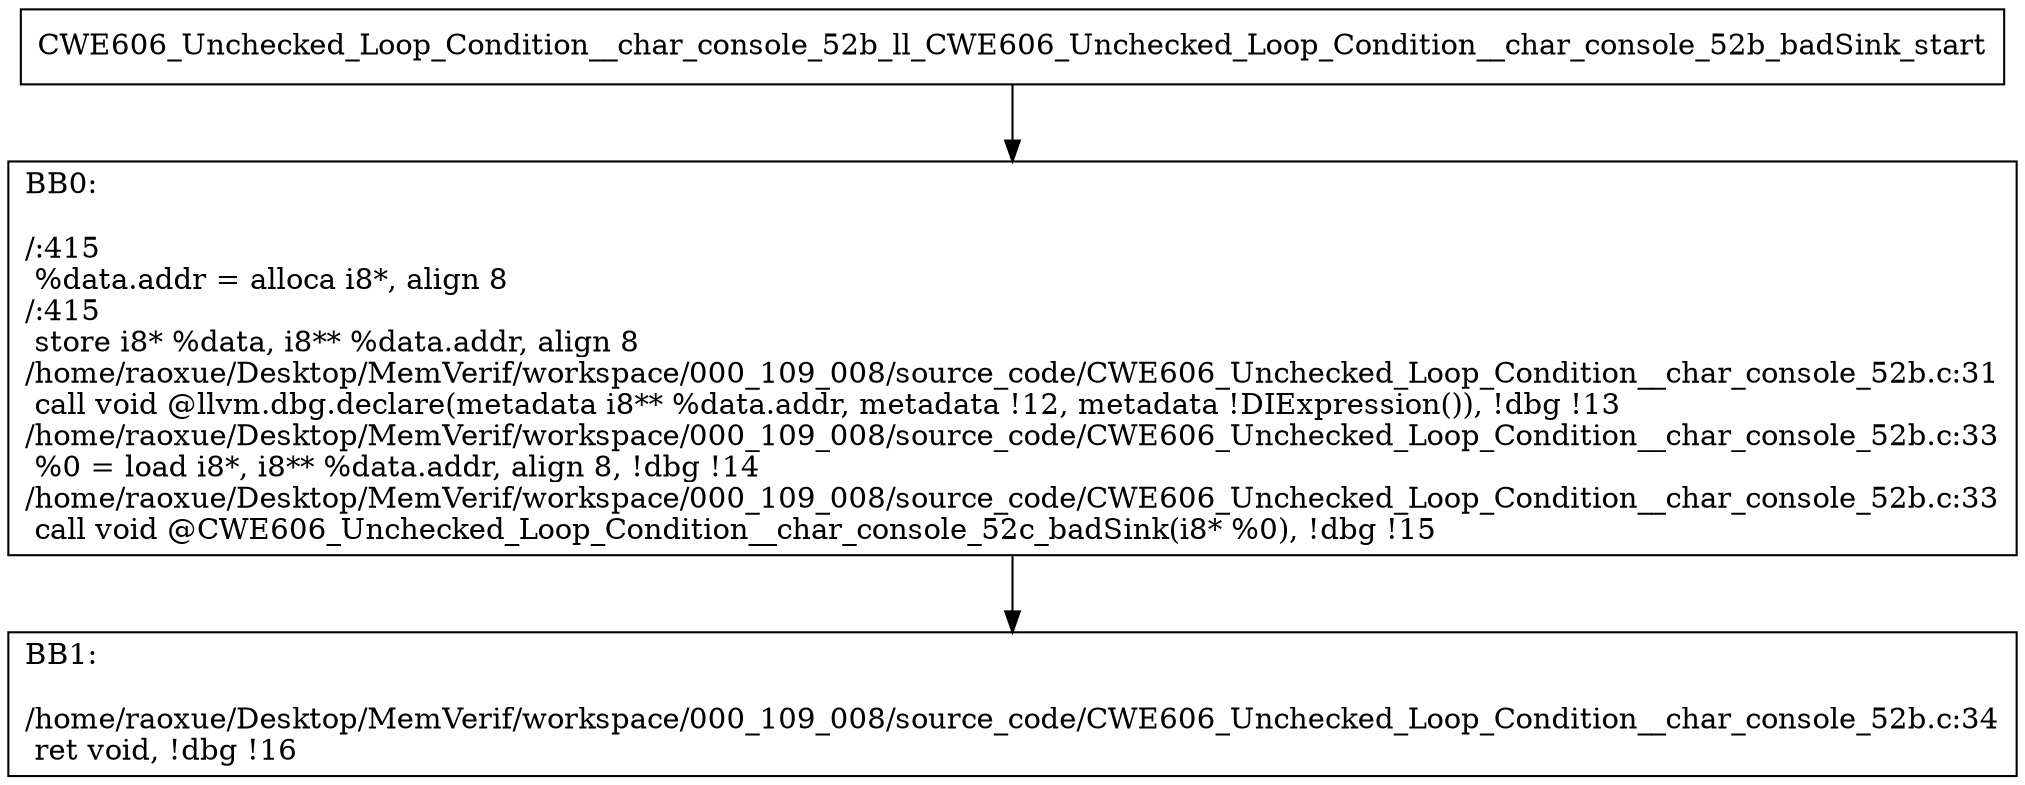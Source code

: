 digraph "CFG for'CWE606_Unchecked_Loop_Condition__char_console_52b_ll_CWE606_Unchecked_Loop_Condition__char_console_52b_badSink' function" {
	BBCWE606_Unchecked_Loop_Condition__char_console_52b_ll_CWE606_Unchecked_Loop_Condition__char_console_52b_badSink_start[shape=record,label="{CWE606_Unchecked_Loop_Condition__char_console_52b_ll_CWE606_Unchecked_Loop_Condition__char_console_52b_badSink_start}"];
	BBCWE606_Unchecked_Loop_Condition__char_console_52b_ll_CWE606_Unchecked_Loop_Condition__char_console_52b_badSink_start-> CWE606_Unchecked_Loop_Condition__char_console_52b_ll_CWE606_Unchecked_Loop_Condition__char_console_52b_badSinkBB0;
	CWE606_Unchecked_Loop_Condition__char_console_52b_ll_CWE606_Unchecked_Loop_Condition__char_console_52b_badSinkBB0 [shape=record, label="{BB0:\l\l/:415\l
  %data.addr = alloca i8*, align 8\l
/:415\l
  store i8* %data, i8** %data.addr, align 8\l
/home/raoxue/Desktop/MemVerif/workspace/000_109_008/source_code/CWE606_Unchecked_Loop_Condition__char_console_52b.c:31\l
  call void @llvm.dbg.declare(metadata i8** %data.addr, metadata !12, metadata !DIExpression()), !dbg !13\l
/home/raoxue/Desktop/MemVerif/workspace/000_109_008/source_code/CWE606_Unchecked_Loop_Condition__char_console_52b.c:33\l
  %0 = load i8*, i8** %data.addr, align 8, !dbg !14\l
/home/raoxue/Desktop/MemVerif/workspace/000_109_008/source_code/CWE606_Unchecked_Loop_Condition__char_console_52b.c:33\l
  call void @CWE606_Unchecked_Loop_Condition__char_console_52c_badSink(i8* %0), !dbg !15\l
}"];
	CWE606_Unchecked_Loop_Condition__char_console_52b_ll_CWE606_Unchecked_Loop_Condition__char_console_52b_badSinkBB0-> CWE606_Unchecked_Loop_Condition__char_console_52b_ll_CWE606_Unchecked_Loop_Condition__char_console_52b_badSinkBB1;
	CWE606_Unchecked_Loop_Condition__char_console_52b_ll_CWE606_Unchecked_Loop_Condition__char_console_52b_badSinkBB1 [shape=record, label="{BB1:\l\l/home/raoxue/Desktop/MemVerif/workspace/000_109_008/source_code/CWE606_Unchecked_Loop_Condition__char_console_52b.c:34\l
  ret void, !dbg !16\l
}"];
}
